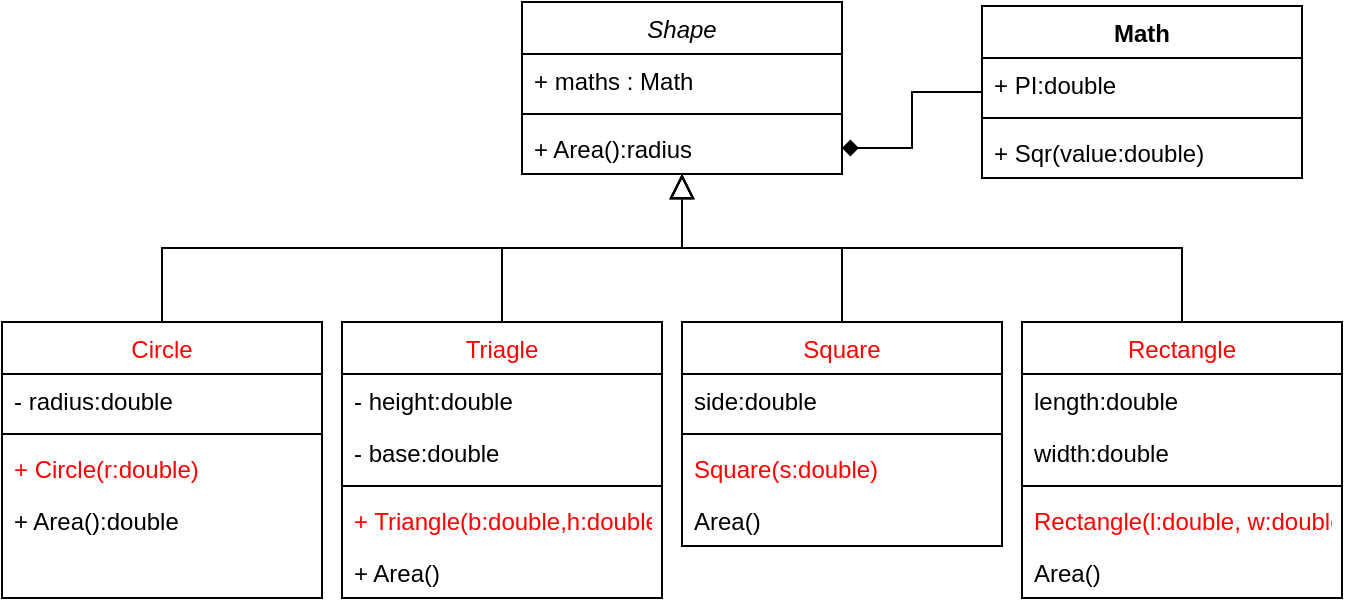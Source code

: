 <mxfile version="13.3.5" type="device"><diagram id="C5RBs43oDa-KdzZeNtuy" name="Page-1"><mxGraphModel dx="1022" dy="590" grid="1" gridSize="10" guides="1" tooltips="1" connect="1" arrows="1" fold="1" page="1" pageScale="1" pageWidth="827" pageHeight="1169" math="0" shadow="0"><root><mxCell id="WIyWlLk6GJQsqaUBKTNV-0"/><mxCell id="WIyWlLk6GJQsqaUBKTNV-1" parent="WIyWlLk6GJQsqaUBKTNV-0"/><mxCell id="zkfFHV4jXpPFQw0GAbJ--6" value="Circle" style="swimlane;fontStyle=0;align=center;verticalAlign=top;childLayout=stackLayout;horizontal=1;startSize=26;horizontalStack=0;resizeParent=1;resizeLast=0;collapsible=1;marginBottom=0;rounded=0;shadow=0;strokeWidth=1;fontColor=#FF0000;" parent="WIyWlLk6GJQsqaUBKTNV-1" vertex="1"><mxGeometry x="120" y="360" width="160" height="138" as="geometry"><mxRectangle x="130" y="380" width="160" height="26" as="alternateBounds"/></mxGeometry></mxCell><mxCell id="zkfFHV4jXpPFQw0GAbJ--7" value="- radius:double" style="text;align=left;verticalAlign=top;spacingLeft=4;spacingRight=4;overflow=hidden;rotatable=0;points=[[0,0.5],[1,0.5]];portConstraint=eastwest;" parent="zkfFHV4jXpPFQw0GAbJ--6" vertex="1"><mxGeometry y="26" width="160" height="26" as="geometry"/></mxCell><mxCell id="zkfFHV4jXpPFQw0GAbJ--9" value="" style="line;html=1;strokeWidth=1;align=left;verticalAlign=middle;spacingTop=-1;spacingLeft=3;spacingRight=3;rotatable=0;labelPosition=right;points=[];portConstraint=eastwest;" parent="zkfFHV4jXpPFQw0GAbJ--6" vertex="1"><mxGeometry y="52" width="160" height="8" as="geometry"/></mxCell><mxCell id="zkfFHV4jXpPFQw0GAbJ--11" value="+ Circle(r:double)" style="text;align=left;verticalAlign=top;spacingLeft=4;spacingRight=4;overflow=hidden;rotatable=0;points=[[0,0.5],[1,0.5]];portConstraint=eastwest;fontColor=#FF0000;" parent="zkfFHV4jXpPFQw0GAbJ--6" vertex="1"><mxGeometry y="60" width="160" height="26" as="geometry"/></mxCell><mxCell id="cC3z0AULjPWLjpWmFyan-17" value="+ Area():double" style="text;align=left;verticalAlign=top;spacingLeft=4;spacingRight=4;overflow=hidden;rotatable=0;points=[[0,0.5],[1,0.5]];portConstraint=eastwest;" parent="zkfFHV4jXpPFQw0GAbJ--6" vertex="1"><mxGeometry y="86" width="160" height="26" as="geometry"/></mxCell><mxCell id="zkfFHV4jXpPFQw0GAbJ--12" value="" style="endArrow=block;endSize=10;endFill=0;shadow=0;strokeWidth=1;rounded=0;edgeStyle=elbowEdgeStyle;elbow=vertical;" parent="WIyWlLk6GJQsqaUBKTNV-1" source="zkfFHV4jXpPFQw0GAbJ--6" target="zkfFHV4jXpPFQw0GAbJ--0" edge="1"><mxGeometry width="160" relative="1" as="geometry"><mxPoint x="200" y="203" as="sourcePoint"/><mxPoint x="200" y="203" as="targetPoint"/></mxGeometry></mxCell><mxCell id="zkfFHV4jXpPFQw0GAbJ--16" value="" style="endArrow=block;endSize=10;endFill=0;shadow=0;strokeWidth=1;rounded=0;edgeStyle=elbowEdgeStyle;elbow=vertical;" parent="WIyWlLk6GJQsqaUBKTNV-1" source="zkfFHV4jXpPFQw0GAbJ--13" target="zkfFHV4jXpPFQw0GAbJ--0" edge="1"><mxGeometry width="160" relative="1" as="geometry"><mxPoint x="210" y="373" as="sourcePoint"/><mxPoint x="310" y="271" as="targetPoint"/></mxGeometry></mxCell><mxCell id="cC3z0AULjPWLjpWmFyan-14" value="" style="endArrow=block;endSize=10;endFill=0;shadow=0;strokeWidth=1;rounded=0;edgeStyle=elbowEdgeStyle;elbow=vertical;entryX=0.5;entryY=1;entryDx=0;entryDy=0;" parent="WIyWlLk6GJQsqaUBKTNV-1" source="cC3z0AULjPWLjpWmFyan-1" target="zkfFHV4jXpPFQw0GAbJ--0" edge="1"><mxGeometry width="160" relative="1" as="geometry"><mxPoint x="420" y="370" as="sourcePoint"/><mxPoint x="310" y="272" as="targetPoint"/></mxGeometry></mxCell><mxCell id="zkfFHV4jXpPFQw0GAbJ--13" value="Triagle" style="swimlane;fontStyle=0;align=center;verticalAlign=top;childLayout=stackLayout;horizontal=1;startSize=26;horizontalStack=0;resizeParent=1;resizeLast=0;collapsible=1;marginBottom=0;rounded=0;shadow=0;strokeWidth=1;fontColor=#FF0000;" parent="WIyWlLk6GJQsqaUBKTNV-1" vertex="1"><mxGeometry x="290" y="360" width="160" height="138" as="geometry"><mxRectangle x="340" y="380" width="170" height="26" as="alternateBounds"/></mxGeometry></mxCell><mxCell id="cC3z0AULjPWLjpWmFyan-18" value="- height:double" style="text;align=left;verticalAlign=top;spacingLeft=4;spacingRight=4;overflow=hidden;rotatable=0;points=[[0,0.5],[1,0.5]];portConstraint=eastwest;" parent="zkfFHV4jXpPFQw0GAbJ--13" vertex="1"><mxGeometry y="26" width="160" height="26" as="geometry"/></mxCell><mxCell id="cC3z0AULjPWLjpWmFyan-19" value="- base:double" style="text;align=left;verticalAlign=top;spacingLeft=4;spacingRight=4;overflow=hidden;rotatable=0;points=[[0,0.5],[1,0.5]];portConstraint=eastwest;" parent="zkfFHV4jXpPFQw0GAbJ--13" vertex="1"><mxGeometry y="52" width="160" height="26" as="geometry"/></mxCell><mxCell id="zkfFHV4jXpPFQw0GAbJ--15" value="" style="line;html=1;strokeWidth=1;align=left;verticalAlign=middle;spacingTop=-1;spacingLeft=3;spacingRight=3;rotatable=0;labelPosition=right;points=[];portConstraint=eastwest;" parent="zkfFHV4jXpPFQw0GAbJ--13" vertex="1"><mxGeometry y="78" width="160" height="8" as="geometry"/></mxCell><mxCell id="zkfFHV4jXpPFQw0GAbJ--14" value="+ Triangle(b:double,h:double)" style="text;align=left;verticalAlign=top;spacingLeft=4;spacingRight=4;overflow=hidden;rotatable=0;points=[[0,0.5],[1,0.5]];portConstraint=eastwest;fontColor=#FF0000;" parent="zkfFHV4jXpPFQw0GAbJ--13" vertex="1"><mxGeometry y="86" width="160" height="26" as="geometry"/></mxCell><mxCell id="cC3z0AULjPWLjpWmFyan-30" value="+ Area()" style="text;align=left;verticalAlign=top;spacingLeft=4;spacingRight=4;overflow=hidden;rotatable=0;points=[[0,0.5],[1,0.5]];portConstraint=eastwest;" parent="zkfFHV4jXpPFQw0GAbJ--13" vertex="1"><mxGeometry y="112" width="160" height="26" as="geometry"/></mxCell><mxCell id="cC3z0AULjPWLjpWmFyan-1" value="Square" style="swimlane;fontStyle=0;align=center;verticalAlign=top;childLayout=stackLayout;horizontal=1;startSize=26;horizontalStack=0;resizeParent=1;resizeLast=0;collapsible=1;marginBottom=0;rounded=0;shadow=0;strokeWidth=1;fontColor=#FF0000;" parent="WIyWlLk6GJQsqaUBKTNV-1" vertex="1"><mxGeometry x="460" y="360" width="160" height="112" as="geometry"><mxRectangle x="340" y="380" width="170" height="26" as="alternateBounds"/></mxGeometry></mxCell><mxCell id="cC3z0AULjPWLjpWmFyan-20" value="side:double" style="text;align=left;verticalAlign=top;spacingLeft=4;spacingRight=4;overflow=hidden;rotatable=0;points=[[0,0.5],[1,0.5]];portConstraint=eastwest;" parent="cC3z0AULjPWLjpWmFyan-1" vertex="1"><mxGeometry y="26" width="160" height="26" as="geometry"/></mxCell><mxCell id="cC3z0AULjPWLjpWmFyan-3" value="" style="line;html=1;strokeWidth=1;align=left;verticalAlign=middle;spacingTop=-1;spacingLeft=3;spacingRight=3;rotatable=0;labelPosition=right;points=[];portConstraint=eastwest;" parent="cC3z0AULjPWLjpWmFyan-1" vertex="1"><mxGeometry y="52" width="160" height="8" as="geometry"/></mxCell><mxCell id="cC3z0AULjPWLjpWmFyan-2" value="Square(s:double)" style="text;align=left;verticalAlign=top;spacingLeft=4;spacingRight=4;overflow=hidden;rotatable=0;points=[[0,0.5],[1,0.5]];portConstraint=eastwest;fontColor=#FF0000;" parent="cC3z0AULjPWLjpWmFyan-1" vertex="1"><mxGeometry y="60" width="160" height="26" as="geometry"/></mxCell><mxCell id="cC3z0AULjPWLjpWmFyan-31" value="Area()" style="text;align=left;verticalAlign=top;spacingLeft=4;spacingRight=4;overflow=hidden;rotatable=0;points=[[0,0.5],[1,0.5]];portConstraint=eastwest;" parent="cC3z0AULjPWLjpWmFyan-1" vertex="1"><mxGeometry y="86" width="160" height="26" as="geometry"/></mxCell><mxCell id="cC3z0AULjPWLjpWmFyan-10" value="Rectangle" style="swimlane;fontStyle=0;align=center;verticalAlign=top;childLayout=stackLayout;horizontal=1;startSize=26;horizontalStack=0;resizeParent=1;resizeLast=0;collapsible=1;marginBottom=0;rounded=0;shadow=0;strokeWidth=1;fontColor=#FF0000;" parent="WIyWlLk6GJQsqaUBKTNV-1" vertex="1"><mxGeometry x="630" y="360" width="160" height="138" as="geometry"><mxRectangle x="340" y="380" width="170" height="26" as="alternateBounds"/></mxGeometry></mxCell><mxCell id="cC3z0AULjPWLjpWmFyan-23" value="length:double" style="text;align=left;verticalAlign=top;spacingLeft=4;spacingRight=4;overflow=hidden;rotatable=0;points=[[0,0.5],[1,0.5]];portConstraint=eastwest;" parent="cC3z0AULjPWLjpWmFyan-10" vertex="1"><mxGeometry y="26" width="160" height="26" as="geometry"/></mxCell><mxCell id="cC3z0AULjPWLjpWmFyan-21" value="width:double" style="text;align=left;verticalAlign=top;spacingLeft=4;spacingRight=4;overflow=hidden;rotatable=0;points=[[0,0.5],[1,0.5]];portConstraint=eastwest;" parent="cC3z0AULjPWLjpWmFyan-10" vertex="1"><mxGeometry y="52" width="160" height="26" as="geometry"/></mxCell><mxCell id="cC3z0AULjPWLjpWmFyan-12" value="" style="line;html=1;strokeWidth=1;align=left;verticalAlign=middle;spacingTop=-1;spacingLeft=3;spacingRight=3;rotatable=0;labelPosition=right;points=[];portConstraint=eastwest;" parent="cC3z0AULjPWLjpWmFyan-10" vertex="1"><mxGeometry y="78" width="160" height="8" as="geometry"/></mxCell><mxCell id="cC3z0AULjPWLjpWmFyan-11" value="Rectangle(l:double, w:double)" style="text;align=left;verticalAlign=top;spacingLeft=4;spacingRight=4;overflow=hidden;rotatable=0;points=[[0,0.5],[1,0.5]];portConstraint=eastwest;fontColor=#FF0000;" parent="cC3z0AULjPWLjpWmFyan-10" vertex="1"><mxGeometry y="86" width="160" height="26" as="geometry"/></mxCell><mxCell id="cC3z0AULjPWLjpWmFyan-32" value="Area()" style="text;align=left;verticalAlign=top;spacingLeft=4;spacingRight=4;overflow=hidden;rotatable=0;points=[[0,0.5],[1,0.5]];portConstraint=eastwest;" parent="cC3z0AULjPWLjpWmFyan-10" vertex="1"><mxGeometry y="112" width="160" height="26" as="geometry"/></mxCell><mxCell id="zkfFHV4jXpPFQw0GAbJ--0" value="Shape" style="swimlane;fontStyle=2;align=center;verticalAlign=top;childLayout=stackLayout;horizontal=1;startSize=26;horizontalStack=0;resizeParent=1;resizeLast=0;collapsible=1;marginBottom=0;rounded=0;shadow=0;strokeWidth=1;" parent="WIyWlLk6GJQsqaUBKTNV-1" vertex="1"><mxGeometry x="380" y="200" width="160" height="86" as="geometry"><mxRectangle x="230" y="140" width="160" height="26" as="alternateBounds"/></mxGeometry></mxCell><mxCell id="yTC9Sx7XCgG-oSVX602E-0" value="+ maths : Math" style="text;align=left;verticalAlign=top;spacingLeft=4;spacingRight=4;overflow=hidden;rotatable=0;points=[[0,0.5],[1,0.5]];portConstraint=eastwest;" vertex="1" parent="zkfFHV4jXpPFQw0GAbJ--0"><mxGeometry y="26" width="160" height="26" as="geometry"/></mxCell><mxCell id="zkfFHV4jXpPFQw0GAbJ--4" value="" style="line;html=1;strokeWidth=1;align=left;verticalAlign=middle;spacingTop=-1;spacingLeft=3;spacingRight=3;rotatable=0;labelPosition=right;points=[];portConstraint=eastwest;" parent="zkfFHV4jXpPFQw0GAbJ--0" vertex="1"><mxGeometry y="52" width="160" height="8" as="geometry"/></mxCell><mxCell id="zkfFHV4jXpPFQw0GAbJ--5" value="+ Area():radius" style="text;align=left;verticalAlign=top;spacingLeft=4;spacingRight=4;overflow=hidden;rotatable=0;points=[[0,0.5],[1,0.5]];portConstraint=eastwest;" parent="zkfFHV4jXpPFQw0GAbJ--0" vertex="1"><mxGeometry y="60" width="160" height="26" as="geometry"/></mxCell><mxCell id="cC3z0AULjPWLjpWmFyan-15" value="" style="endArrow=block;endSize=10;endFill=0;shadow=0;strokeWidth=1;rounded=0;edgeStyle=elbowEdgeStyle;elbow=vertical;exitX=0.5;exitY=0;exitDx=0;exitDy=0;entryX=0.5;entryY=1;entryDx=0;entryDy=0;" parent="WIyWlLk6GJQsqaUBKTNV-1" source="cC3z0AULjPWLjpWmFyan-10" target="zkfFHV4jXpPFQw0GAbJ--0" edge="1"><mxGeometry width="160" relative="1" as="geometry"><mxPoint x="550" y="370" as="sourcePoint"/><mxPoint x="530" y="310" as="targetPoint"/><Array as="points"/></mxGeometry></mxCell><mxCell id="cC3z0AULjPWLjpWmFyan-25" value="Math" style="swimlane;fontStyle=1;align=center;verticalAlign=top;childLayout=stackLayout;horizontal=1;startSize=26;horizontalStack=0;resizeParent=1;resizeParentMax=0;resizeLast=0;collapsible=1;marginBottom=0;" parent="WIyWlLk6GJQsqaUBKTNV-1" vertex="1"><mxGeometry x="610" y="202" width="160" height="86" as="geometry"/></mxCell><mxCell id="cC3z0AULjPWLjpWmFyan-26" value="+ PI:double" style="text;strokeColor=none;fillColor=none;align=left;verticalAlign=top;spacingLeft=4;spacingRight=4;overflow=hidden;rotatable=0;points=[[0,0.5],[1,0.5]];portConstraint=eastwest;" parent="cC3z0AULjPWLjpWmFyan-25" vertex="1"><mxGeometry y="26" width="160" height="26" as="geometry"/></mxCell><mxCell id="cC3z0AULjPWLjpWmFyan-27" value="" style="line;strokeWidth=1;fillColor=none;align=left;verticalAlign=middle;spacingTop=-1;spacingLeft=3;spacingRight=3;rotatable=0;labelPosition=right;points=[];portConstraint=eastwest;" parent="cC3z0AULjPWLjpWmFyan-25" vertex="1"><mxGeometry y="52" width="160" height="8" as="geometry"/></mxCell><mxCell id="cC3z0AULjPWLjpWmFyan-28" value="+ Sqr(value:double)" style="text;strokeColor=none;fillColor=none;align=left;verticalAlign=top;spacingLeft=4;spacingRight=4;overflow=hidden;rotatable=0;points=[[0,0.5],[1,0.5]];portConstraint=eastwest;" parent="cC3z0AULjPWLjpWmFyan-25" vertex="1"><mxGeometry y="60" width="160" height="26" as="geometry"/></mxCell><mxCell id="cC3z0AULjPWLjpWmFyan-29" style="edgeStyle=orthogonalEdgeStyle;rounded=0;orthogonalLoop=1;jettySize=auto;html=1;exitX=0;exitY=0.5;exitDx=0;exitDy=0;entryX=1;entryY=0.5;entryDx=0;entryDy=0;endArrow=diamond;endFill=1;" parent="WIyWlLk6GJQsqaUBKTNV-1" source="cC3z0AULjPWLjpWmFyan-25" target="zkfFHV4jXpPFQw0GAbJ--5" edge="1"><mxGeometry relative="1" as="geometry"/></mxCell></root></mxGraphModel></diagram></mxfile>